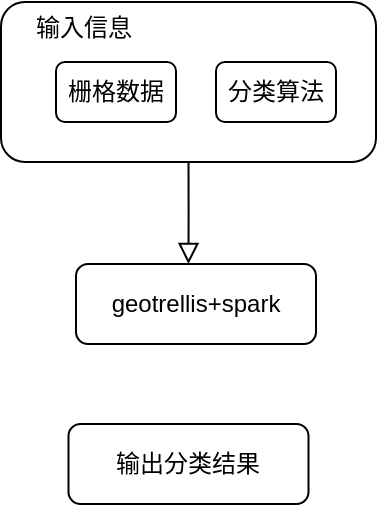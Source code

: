 <mxfile version="13.5.4" type="github">
  <diagram id="C5RBs43oDa-KdzZeNtuy" name="Page-1">
    <mxGraphModel dx="946" dy="565" grid="1" gridSize="10" guides="1" tooltips="1" connect="1" arrows="1" fold="1" page="1" pageScale="1" pageWidth="827" pageHeight="1169" math="0" shadow="0">
      <root>
        <mxCell id="WIyWlLk6GJQsqaUBKTNV-0" />
        <mxCell id="WIyWlLk6GJQsqaUBKTNV-1" parent="WIyWlLk6GJQsqaUBKTNV-0" />
        <mxCell id="Iu0M3q83-ys0nYe5kros-9" value="" style="rounded=0;html=1;jettySize=auto;orthogonalLoop=1;fontSize=11;endArrow=block;endFill=0;endSize=8;strokeWidth=1;shadow=0;labelBackgroundColor=none;edgeStyle=orthogonalEdgeStyle;exitX=0.5;exitY=1;exitDx=0;exitDy=0;" edge="1" parent="WIyWlLk6GJQsqaUBKTNV-1" source="Iu0M3q83-ys0nYe5kros-13">
          <mxGeometry relative="1" as="geometry">
            <mxPoint x="230" y="130" as="sourcePoint" />
            <mxPoint x="206.25" y="190" as="targetPoint" />
          </mxGeometry>
        </mxCell>
        <mxCell id="Iu0M3q83-ys0nYe5kros-12" value="geotrellis+spark" style="rounded=1;whiteSpace=wrap;html=1;fontSize=12;glass=0;strokeWidth=1;shadow=0;" vertex="1" parent="WIyWlLk6GJQsqaUBKTNV-1">
          <mxGeometry x="150" y="190" width="120" height="40" as="geometry" />
        </mxCell>
        <mxCell id="Iu0M3q83-ys0nYe5kros-13" value="" style="rounded=1;whiteSpace=wrap;html=1;fontSize=12;glass=0;strokeWidth=1;shadow=0;align=left;fillColor=none;" vertex="1" parent="WIyWlLk6GJQsqaUBKTNV-1">
          <mxGeometry x="112.5" y="59" width="187.5" height="80" as="geometry" />
        </mxCell>
        <mxCell id="Iu0M3q83-ys0nYe5kros-14" value="输入信息" style="text;html=1;strokeColor=none;fillColor=none;align=center;verticalAlign=middle;whiteSpace=wrap;rounded=0;" vertex="1" parent="WIyWlLk6GJQsqaUBKTNV-1">
          <mxGeometry x="118.5" y="62" width="70" height="20" as="geometry" />
        </mxCell>
        <mxCell id="Iu0M3q83-ys0nYe5kros-15" value="栅格数据" style="rounded=1;whiteSpace=wrap;html=1;" vertex="1" parent="WIyWlLk6GJQsqaUBKTNV-1">
          <mxGeometry x="140" y="89" width="60" height="30" as="geometry" />
        </mxCell>
        <mxCell id="Iu0M3q83-ys0nYe5kros-17" value="分类算法" style="rounded=1;whiteSpace=wrap;html=1;" vertex="1" parent="WIyWlLk6GJQsqaUBKTNV-1">
          <mxGeometry x="220" y="89" width="60" height="30" as="geometry" />
        </mxCell>
        <mxCell id="Iu0M3q83-ys0nYe5kros-19" value="输出分类结果" style="rounded=1;whiteSpace=wrap;html=1;fontSize=12;glass=0;strokeWidth=1;shadow=0;" vertex="1" parent="WIyWlLk6GJQsqaUBKTNV-1">
          <mxGeometry x="146.25" y="270" width="120" height="40" as="geometry" />
        </mxCell>
      </root>
    </mxGraphModel>
  </diagram>
</mxfile>
